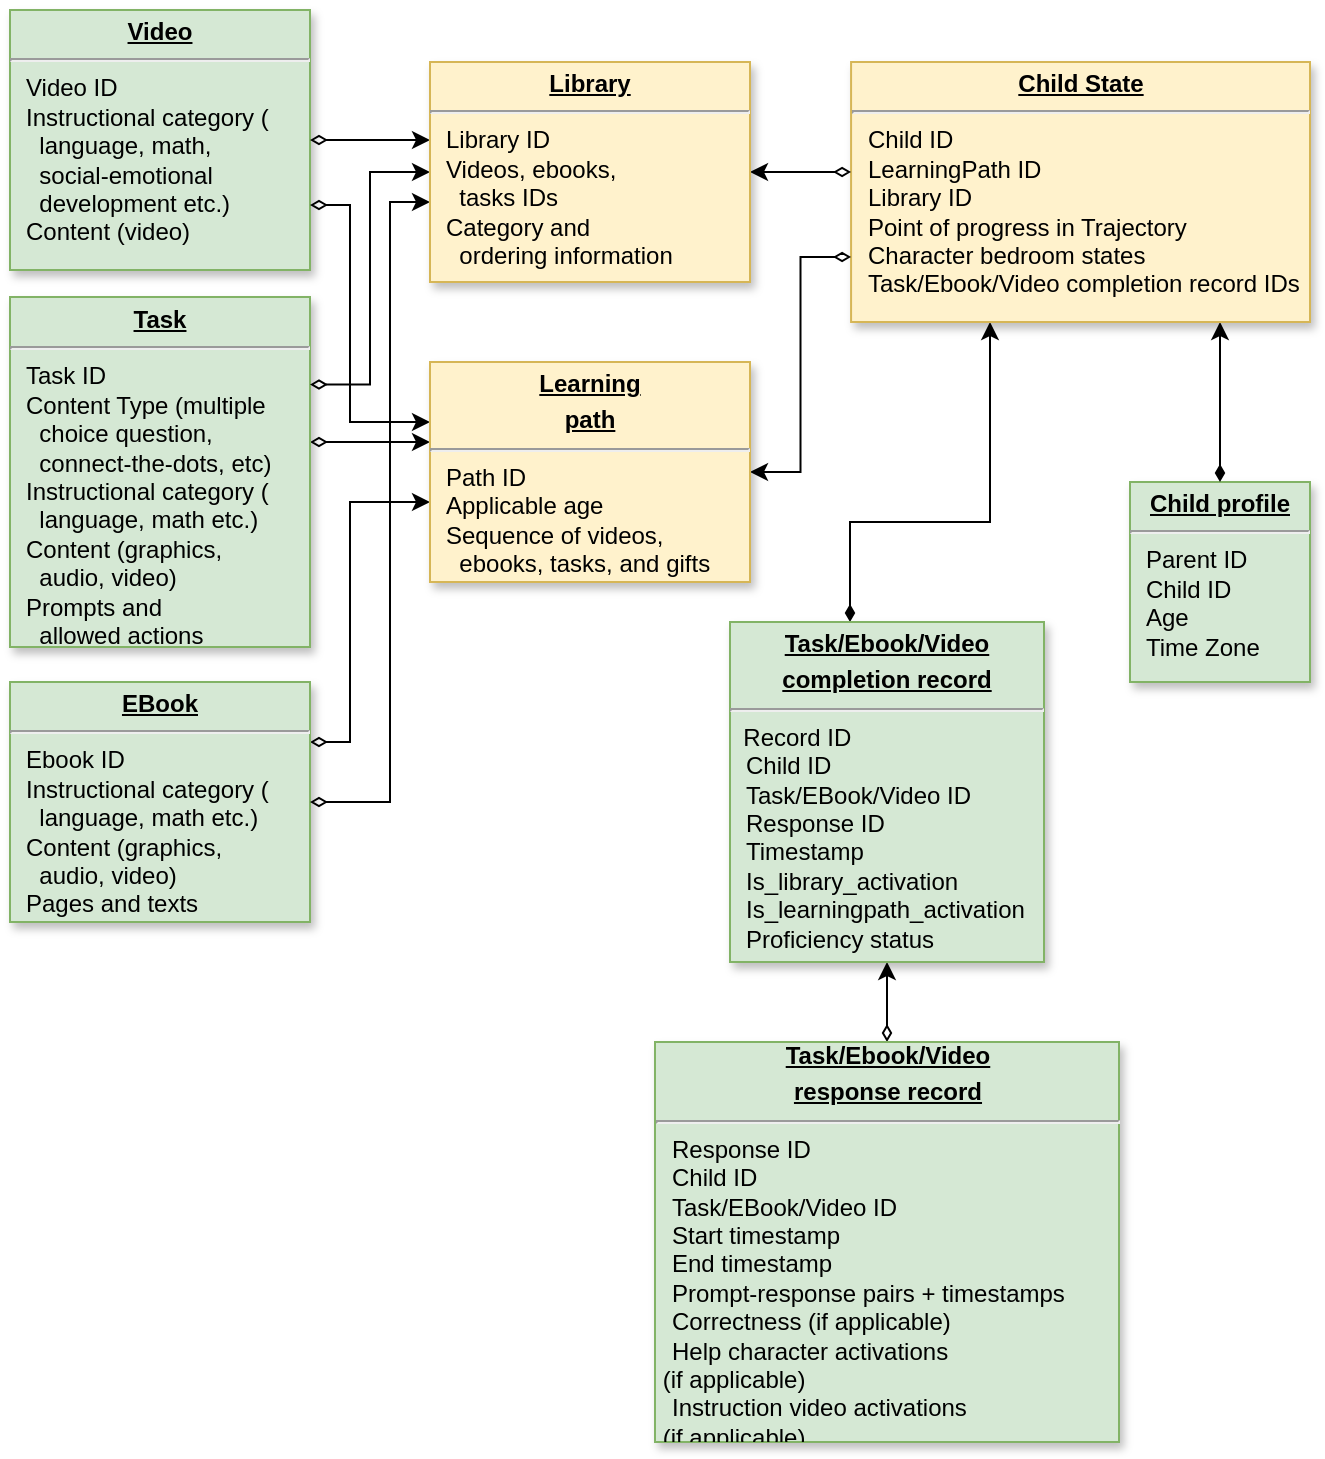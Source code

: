 <mxfile version="12.9.8" type="github">
  <diagram name="Page-1" id="efa7a0a1-bf9b-a30e-e6df-94a7791c09e9">
    <mxGraphModel dx="786" dy="460" grid="1" gridSize="10" guides="1" tooltips="1" connect="1" arrows="1" fold="1" page="1" pageScale="1" pageWidth="826" pageHeight="1169" background="#ffffff" math="0" shadow="0">
      <root>
        <mxCell id="0" />
        <mxCell id="1" parent="0" />
        <mxCell id="24" value="&lt;p style=&quot;margin: 0px ; margin-top: 4px ; text-align: center ; text-decoration: underline&quot;&gt;&lt;b&gt;Video&lt;/b&gt;&lt;/p&gt;&lt;hr&gt;&lt;p style=&quot;margin: 0px ; margin-left: 8px&quot;&gt;Video ID&lt;/p&gt;&lt;p style=&quot;margin: 0px ; margin-left: 8px&quot;&gt;Instructional category (&lt;/p&gt;&lt;p style=&quot;margin: 0px ; margin-left: 8px&quot;&gt;&amp;nbsp; language, math,&lt;/p&gt;&lt;p style=&quot;margin: 0px ; margin-left: 8px&quot;&gt;&amp;nbsp; social-emotional&amp;nbsp;&lt;/p&gt;&lt;p style=&quot;margin: 0px ; margin-left: 8px&quot;&gt;&amp;nbsp; development etc.)&lt;/p&gt;&lt;p style=&quot;margin: 0px ; margin-left: 8px&quot;&gt;Content (video)&lt;/p&gt;&lt;div&gt;&lt;br&gt;&lt;/div&gt;" style="verticalAlign=top;align=left;overflow=fill;fontSize=12;fontFamily=Helvetica;html=1;strokeColor=#82b366;shadow=1;fillColor=#d5e8d4;" parent="1" vertex="1">
          <mxGeometry x="93" y="234" width="150" height="130" as="geometry" />
        </mxCell>
        <mxCell id="26" value="&lt;p style=&quot;margin: 4px 0px 0px ; text-align: center&quot;&gt;&lt;b&gt;&lt;u&gt;Child profile&lt;/u&gt;&lt;/b&gt;&lt;br&gt;&lt;/p&gt;&lt;hr&gt;&lt;p style=&quot;margin: 0px ; margin-left: 8px&quot;&gt;Parent ID&lt;/p&gt;&lt;p style=&quot;margin: 0px ; margin-left: 8px&quot;&gt;Child ID&lt;/p&gt;&lt;p style=&quot;margin: 0px ; margin-left: 8px&quot;&gt;&lt;span&gt;Age&lt;/span&gt;&lt;/p&gt;&lt;p style=&quot;margin: 0px ; margin-left: 8px&quot;&gt;&lt;span&gt;Time Zone&lt;/span&gt;&lt;/p&gt;&lt;div&gt;&lt;br&gt;&lt;/div&gt;" style="verticalAlign=top;align=left;overflow=fill;fontSize=12;fontFamily=Helvetica;html=1;strokeColor=#82b366;shadow=1;fillColor=#d5e8d4;" parent="1" vertex="1">
          <mxGeometry x="653" y="470" width="90" height="100" as="geometry" />
        </mxCell>
        <mxCell id="WbOcBk4rOMOH6EZoIpOP-131" style="edgeStyle=orthogonalEdgeStyle;rounded=0;orthogonalLoop=1;jettySize=auto;html=1;entryX=0.5;entryY=0;entryDx=0;entryDy=0;startArrow=classic;startFill=1;endArrow=diamondThin;endFill=1;" parent="1" source="29" target="26" edge="1">
          <mxGeometry relative="1" as="geometry">
            <Array as="points">
              <mxPoint x="698" y="430" />
              <mxPoint x="698" y="430" />
            </Array>
          </mxGeometry>
        </mxCell>
        <mxCell id="WbOcBk4rOMOH6EZoIpOP-132" style="edgeStyle=orthogonalEdgeStyle;rounded=0;orthogonalLoop=1;jettySize=auto;html=1;startArrow=classic;startFill=1;endArrow=diamondThin;endFill=1;" parent="1" source="29" target="WbOcBk4rOMOH6EZoIpOP-126" edge="1">
          <mxGeometry relative="1" as="geometry">
            <Array as="points">
              <mxPoint x="583" y="490" />
              <mxPoint x="513" y="490" />
            </Array>
          </mxGeometry>
        </mxCell>
        <mxCell id="29" value="&lt;p style=&quot;margin: 0px ; margin-top: 4px ; text-align: center ; text-decoration: underline&quot;&gt;&lt;b&gt;Child State&lt;/b&gt;&lt;/p&gt;&lt;hr&gt;&lt;p style=&quot;margin: 0px ; margin-left: 8px&quot;&gt;Child ID&lt;/p&gt;&lt;p style=&quot;margin: 0px ; margin-left: 8px&quot;&gt;LearningPath ID&lt;/p&gt;&lt;p style=&quot;margin: 0px ; margin-left: 8px&quot;&gt;Library ID&lt;/p&gt;&lt;p style=&quot;margin: 0px ; margin-left: 8px&quot;&gt;Point of progress in Trajectory&lt;/p&gt;&lt;p style=&quot;margin: 0px ; margin-left: 8px&quot;&gt;Character bedroom states&lt;/p&gt;&lt;p style=&quot;margin: 0px ; margin-left: 8px&quot;&gt;Task/Ebook/Video completion record IDs&lt;/p&gt;&lt;p style=&quot;margin: 0px ; margin-left: 8px&quot;&gt;&lt;br&gt;&lt;/p&gt;" style="verticalAlign=top;align=left;overflow=fill;fontSize=12;fontFamily=Helvetica;html=1;strokeColor=#d6b656;shadow=1;fillColor=#fff2cc;" parent="1" vertex="1">
          <mxGeometry x="513.54" y="260" width="229.46" height="130" as="geometry" />
        </mxCell>
        <mxCell id="WbOcBk4rOMOH6EZoIpOP-133" style="edgeStyle=orthogonalEdgeStyle;rounded=0;orthogonalLoop=1;jettySize=auto;html=1;entryX=0;entryY=0.75;entryDx=0;entryDy=0;startArrow=classic;startFill=1;endArrow=diamondThin;endFill=0;" parent="1" source="WbOcBk4rOMOH6EZoIpOP-118" target="29" edge="1">
          <mxGeometry relative="1" as="geometry" />
        </mxCell>
        <mxCell id="WbOcBk4rOMOH6EZoIpOP-139" style="edgeStyle=orthogonalEdgeStyle;rounded=0;orthogonalLoop=1;jettySize=auto;html=1;entryX=1;entryY=0.75;entryDx=0;entryDy=0;startArrow=classic;startFill=1;endArrow=diamondThin;endFill=0;" parent="1" source="WbOcBk4rOMOH6EZoIpOP-118" target="24" edge="1">
          <mxGeometry relative="1" as="geometry">
            <Array as="points">
              <mxPoint x="263" y="440" />
              <mxPoint x="263" y="332" />
            </Array>
          </mxGeometry>
        </mxCell>
        <mxCell id="WbOcBk4rOMOH6EZoIpOP-140" style="edgeStyle=orthogonalEdgeStyle;rounded=0;orthogonalLoop=1;jettySize=auto;html=1;startArrow=classic;startFill=1;endArrow=diamondThin;endFill=0;" parent="1" source="WbOcBk4rOMOH6EZoIpOP-118" edge="1">
          <mxGeometry relative="1" as="geometry">
            <mxPoint x="243" y="450" as="targetPoint" />
            <Array as="points">
              <mxPoint x="273" y="450" />
              <mxPoint x="273" y="450" />
            </Array>
          </mxGeometry>
        </mxCell>
        <mxCell id="WbOcBk4rOMOH6EZoIpOP-141" style="edgeStyle=orthogonalEdgeStyle;rounded=0;orthogonalLoop=1;jettySize=auto;html=1;entryX=1;entryY=0.25;entryDx=0;entryDy=0;startArrow=classic;startFill=1;endArrow=diamondThin;endFill=0;" parent="1" source="WbOcBk4rOMOH6EZoIpOP-118" target="WbOcBk4rOMOH6EZoIpOP-124" edge="1">
          <mxGeometry relative="1" as="geometry">
            <Array as="points">
              <mxPoint x="263" y="480" />
              <mxPoint x="263" y="600" />
            </Array>
          </mxGeometry>
        </mxCell>
        <mxCell id="WbOcBk4rOMOH6EZoIpOP-118" value="&lt;p style=&quot;margin: 4px 0px 0px ; text-align: center&quot;&gt;&lt;b&gt;&lt;u&gt;Learning&lt;/u&gt;&lt;/b&gt;&lt;/p&gt;&lt;p style=&quot;margin: 4px 0px 0px ; text-align: center&quot;&gt;&lt;b&gt;&lt;u&gt;path&lt;/u&gt;&lt;/b&gt;&lt;/p&gt;&lt;hr&gt;&lt;p style=&quot;margin: 0px ; margin-left: 8px&quot;&gt;Path ID&lt;/p&gt;&lt;p style=&quot;margin: 0px ; margin-left: 8px&quot;&gt;Applicable age&lt;/p&gt;&lt;p style=&quot;margin: 0px ; margin-left: 8px&quot;&gt;Sequence of videos,&amp;nbsp;&lt;/p&gt;&lt;p style=&quot;margin: 0px ; margin-left: 8px&quot;&gt;&lt;span&gt;&amp;nbsp; ebooks, tasks, and gifts&lt;/span&gt;&lt;/p&gt;&lt;p style=&quot;margin: 0px ; margin-left: 8px&quot;&gt;&lt;br&gt;&lt;/p&gt;&lt;div&gt;&lt;br&gt;&lt;/div&gt;" style="verticalAlign=top;align=left;overflow=fill;fontSize=12;fontFamily=Helvetica;html=1;strokeColor=#d6b656;shadow=1;fillColor=#fff2cc;" parent="1" vertex="1">
          <mxGeometry x="303" y="410" width="160" height="110" as="geometry" />
        </mxCell>
        <mxCell id="WbOcBk4rOMOH6EZoIpOP-121" value="&lt;p style=&quot;margin: 0px ; margin-top: 4px ; text-align: center ; text-decoration: underline&quot;&gt;&lt;b&gt;Task&lt;/b&gt;&lt;/p&gt;&lt;hr&gt;&lt;p style=&quot;margin: 0px ; margin-left: 8px&quot;&gt;Task ID&lt;/p&gt;&lt;p style=&quot;margin: 0px ; margin-left: 8px&quot;&gt;Content Type (multiple&amp;nbsp;&lt;/p&gt;&lt;p style=&quot;margin: 0px ; margin-left: 8px&quot;&gt;&amp;nbsp; choice question,&amp;nbsp;&lt;/p&gt;&lt;p style=&quot;margin: 0px ; margin-left: 8px&quot;&gt;&amp;nbsp; connect-the-dots, etc)&lt;/p&gt;&lt;p style=&quot;margin: 0px ; margin-left: 8px&quot;&gt;Instructional category (&lt;/p&gt;&lt;p style=&quot;margin: 0px ; margin-left: 8px&quot;&gt;&amp;nbsp; language, math etc.)&lt;/p&gt;&lt;p style=&quot;margin: 0px ; margin-left: 8px&quot;&gt;Content (graphics,&lt;/p&gt;&lt;p style=&quot;margin: 0px ; margin-left: 8px&quot;&gt;&amp;nbsp; audio, video)&lt;/p&gt;&lt;p style=&quot;margin: 0px ; margin-left: 8px&quot;&gt;Prompts and&amp;nbsp;&lt;/p&gt;&lt;p style=&quot;margin: 0px ; margin-left: 8px&quot;&gt;&amp;nbsp; allowed actions&lt;/p&gt;&lt;div&gt;&lt;br&gt;&lt;/div&gt;" style="verticalAlign=top;align=left;overflow=fill;fontSize=12;fontFamily=Helvetica;html=1;strokeColor=#82b366;shadow=1;fillColor=#d5e8d4;" parent="1" vertex="1">
          <mxGeometry x="93" y="377.5" width="150" height="175" as="geometry" />
        </mxCell>
        <mxCell id="WbOcBk4rOMOH6EZoIpOP-124" value="&lt;p style=&quot;margin: 0px ; margin-top: 4px ; text-align: center ; text-decoration: underline&quot;&gt;&lt;b&gt;EBook&lt;/b&gt;&lt;/p&gt;&lt;hr&gt;&lt;p style=&quot;margin: 0px ; margin-left: 8px&quot;&gt;Ebook ID&lt;/p&gt;&lt;p style=&quot;margin: 0px ; margin-left: 8px&quot;&gt;Instructional category (&lt;/p&gt;&lt;p style=&quot;margin: 0px ; margin-left: 8px&quot;&gt;&amp;nbsp; language, math etc.)&lt;/p&gt;&lt;p style=&quot;margin: 0px ; margin-left: 8px&quot;&gt;Content (graphics,&lt;/p&gt;&lt;p style=&quot;margin: 0px ; margin-left: 8px&quot;&gt;&amp;nbsp; audio, video)&lt;/p&gt;&lt;p style=&quot;margin: 0px ; margin-left: 8px&quot;&gt;Pages and texts&lt;/p&gt;&lt;div&gt;&lt;br&gt;&lt;/div&gt;" style="verticalAlign=top;align=left;overflow=fill;fontSize=12;fontFamily=Helvetica;html=1;strokeColor=#82b366;shadow=1;fillColor=#d5e8d4;" parent="1" vertex="1">
          <mxGeometry x="93" y="570" width="150" height="120" as="geometry" />
        </mxCell>
        <mxCell id="WbOcBk4rOMOH6EZoIpOP-144" style="edgeStyle=orthogonalEdgeStyle;rounded=0;orthogonalLoop=1;jettySize=auto;html=1;entryX=0.5;entryY=0;entryDx=0;entryDy=0;startArrow=classic;startFill=1;endArrow=diamondThin;endFill=0;" parent="1" source="WbOcBk4rOMOH6EZoIpOP-126" target="WbOcBk4rOMOH6EZoIpOP-142" edge="1">
          <mxGeometry relative="1" as="geometry" />
        </mxCell>
        <mxCell id="WbOcBk4rOMOH6EZoIpOP-126" value="&lt;p style=&quot;margin: 4px 0px 0px ; text-align: center&quot;&gt;&lt;b&gt;&lt;u&gt;Task/Ebook/Video&lt;/u&gt;&lt;/b&gt;&lt;/p&gt;&lt;p style=&quot;margin: 4px 0px 0px ; text-align: center&quot;&gt;&lt;b&gt;&lt;u&gt;completion record&lt;/u&gt;&lt;/b&gt;&lt;/p&gt;&lt;hr&gt;&amp;nbsp; Record ID&lt;br&gt;&lt;p style=&quot;margin: 0px ; margin-left: 8px&quot;&gt;Child ID&lt;/p&gt;&lt;p style=&quot;margin: 0px ; margin-left: 8px&quot;&gt;Task/EBook/Video ID&lt;/p&gt;&lt;p style=&quot;margin: 0px ; margin-left: 8px&quot;&gt;Response ID&lt;br&gt;&lt;/p&gt;&lt;p style=&quot;margin: 0px ; margin-left: 8px&quot;&gt;Timestamp&lt;/p&gt;&lt;p style=&quot;margin: 0px 0px 0px 8px&quot;&gt;Is_library_activation&lt;/p&gt;&lt;p style=&quot;margin: 0px 0px 0px 8px&quot;&gt;Is_learningpath_activation&lt;/p&gt;&lt;p style=&quot;margin: 0px ; margin-left: 8px&quot;&gt;Proficiency status&lt;/p&gt;&lt;div&gt;&lt;br&gt;&lt;/div&gt;" style="verticalAlign=top;align=left;overflow=fill;fontSize=12;fontFamily=Helvetica;html=1;strokeColor=#82b366;shadow=1;fillColor=#d5e8d4;" parent="1" vertex="1">
          <mxGeometry x="453" y="540" width="157" height="170" as="geometry" />
        </mxCell>
        <mxCell id="WbOcBk4rOMOH6EZoIpOP-134" style="edgeStyle=orthogonalEdgeStyle;rounded=0;orthogonalLoop=1;jettySize=auto;html=1;startArrow=classic;startFill=1;endArrow=diamondThin;endFill=0;" parent="1" source="WbOcBk4rOMOH6EZoIpOP-128" target="29" edge="1">
          <mxGeometry relative="1" as="geometry">
            <Array as="points">
              <mxPoint x="503" y="315" />
              <mxPoint x="503" y="315" />
            </Array>
          </mxGeometry>
        </mxCell>
        <mxCell id="WbOcBk4rOMOH6EZoIpOP-136" style="edgeStyle=orthogonalEdgeStyle;rounded=0;orthogonalLoop=1;jettySize=auto;html=1;entryX=1;entryY=0.5;entryDx=0;entryDy=0;startArrow=classic;startFill=1;endArrow=diamondThin;endFill=0;" parent="1" source="WbOcBk4rOMOH6EZoIpOP-128" target="24" edge="1">
          <mxGeometry relative="1" as="geometry">
            <Array as="points">
              <mxPoint x="293" y="299" />
              <mxPoint x="293" y="299" />
            </Array>
          </mxGeometry>
        </mxCell>
        <mxCell id="WbOcBk4rOMOH6EZoIpOP-137" style="edgeStyle=orthogonalEdgeStyle;rounded=0;orthogonalLoop=1;jettySize=auto;html=1;entryX=1;entryY=0.25;entryDx=0;entryDy=0;startArrow=classic;startFill=1;endArrow=diamondThin;endFill=0;" parent="1" source="WbOcBk4rOMOH6EZoIpOP-128" target="WbOcBk4rOMOH6EZoIpOP-121" edge="1">
          <mxGeometry relative="1" as="geometry">
            <Array as="points">
              <mxPoint x="273" y="315" />
              <mxPoint x="273" y="421" />
            </Array>
          </mxGeometry>
        </mxCell>
        <mxCell id="WbOcBk4rOMOH6EZoIpOP-138" style="edgeStyle=orthogonalEdgeStyle;rounded=0;orthogonalLoop=1;jettySize=auto;html=1;entryX=1;entryY=0.5;entryDx=0;entryDy=0;startArrow=classic;startFill=1;endArrow=diamondThin;endFill=0;" parent="1" source="WbOcBk4rOMOH6EZoIpOP-128" target="WbOcBk4rOMOH6EZoIpOP-124" edge="1">
          <mxGeometry relative="1" as="geometry">
            <Array as="points">
              <mxPoint x="283" y="330" />
              <mxPoint x="283" y="630" />
            </Array>
          </mxGeometry>
        </mxCell>
        <mxCell id="WbOcBk4rOMOH6EZoIpOP-128" value="&lt;p style=&quot;margin: 4px 0px 0px ; text-align: center&quot;&gt;&lt;b&gt;&lt;u&gt;Library&lt;/u&gt;&lt;/b&gt;&lt;/p&gt;&lt;hr&gt;&lt;p style=&quot;margin: 0px ; margin-left: 8px&quot;&gt;Library ID&lt;/p&gt;&lt;p style=&quot;margin: 0px ; margin-left: 8px&quot;&gt;Videos, ebooks,&lt;/p&gt;&lt;p style=&quot;margin: 0px ; margin-left: 8px&quot;&gt;&amp;nbsp; tasks IDs&lt;/p&gt;&lt;p style=&quot;margin: 0px ; margin-left: 8px&quot;&gt;Category and&amp;nbsp;&lt;/p&gt;&lt;p style=&quot;margin: 0px ; margin-left: 8px&quot;&gt;&amp;nbsp; ordering information&lt;/p&gt;&lt;div&gt;&lt;br&gt;&lt;/div&gt;&lt;div&gt;&lt;br&gt;&lt;/div&gt;" style="verticalAlign=top;align=left;overflow=fill;fontSize=12;fontFamily=Helvetica;html=1;strokeColor=#d6b656;shadow=1;fillColor=#fff2cc;" parent="1" vertex="1">
          <mxGeometry x="303" y="260" width="160" height="110" as="geometry" />
        </mxCell>
        <mxCell id="WbOcBk4rOMOH6EZoIpOP-142" value="&lt;div style=&quot;text-align: center&quot;&gt;&lt;b&gt;&lt;u&gt;Task/Ebook/Video&lt;/u&gt;&lt;/b&gt;&lt;/div&gt;&lt;p style=&quot;margin: 4px 0px 0px ; text-align: center&quot;&gt;&lt;b&gt;&lt;u&gt;response record&lt;/u&gt;&lt;/b&gt;&lt;br&gt;&lt;/p&gt;&lt;hr&gt;&lt;p style=&quot;margin: 0px ; margin-left: 8px&quot;&gt;Response ID&lt;/p&gt;&lt;p style=&quot;margin: 0px ; margin-left: 8px&quot;&gt;Child ID&lt;/p&gt;&lt;p style=&quot;margin: 0px 0px 0px 8px&quot;&gt;Task/EBook/Video ID&lt;/p&gt;&lt;p style=&quot;margin: 0px ; margin-left: 8px&quot;&gt;&lt;span&gt;Start timestamp&lt;/span&gt;&lt;br&gt;&lt;/p&gt;&lt;p style=&quot;margin: 0px ; margin-left: 8px&quot;&gt;End timestamp&lt;/p&gt;&lt;p style=&quot;margin: 0px ; margin-left: 8px&quot;&gt;Prompt-response pairs + timestamps&lt;/p&gt;&lt;p style=&quot;margin: 0px ; margin-left: 8px&quot;&gt;Correctness (if applicable)&lt;/p&gt;&lt;p style=&quot;margin: 0px ; margin-left: 8px&quot;&gt;Help character activations&amp;nbsp;&lt;/p&gt;&amp;nbsp;(if applicable)&lt;p style=&quot;margin: 0px ; margin-left: 8px&quot;&gt;Instruction video activations&amp;nbsp;&lt;/p&gt;&amp;nbsp;(if applicable)&lt;div&gt;&lt;br&gt;&lt;/div&gt;" style="verticalAlign=top;align=left;overflow=fill;fontSize=12;fontFamily=Helvetica;html=1;strokeColor=#82b366;shadow=1;fillColor=#d5e8d4;" parent="1" vertex="1">
          <mxGeometry x="415.5" y="750" width="232" height="200" as="geometry" />
        </mxCell>
        <mxCell id="vwwBiS2AWnt76K8ccuiu-29" style="edgeStyle=orthogonalEdgeStyle;rounded=0;orthogonalLoop=1;jettySize=auto;html=1;exitX=0.5;exitY=1;exitDx=0;exitDy=0;" parent="1" source="WbOcBk4rOMOH6EZoIpOP-126" target="WbOcBk4rOMOH6EZoIpOP-126" edge="1">
          <mxGeometry relative="1" as="geometry" />
        </mxCell>
      </root>
    </mxGraphModel>
  </diagram>
</mxfile>
